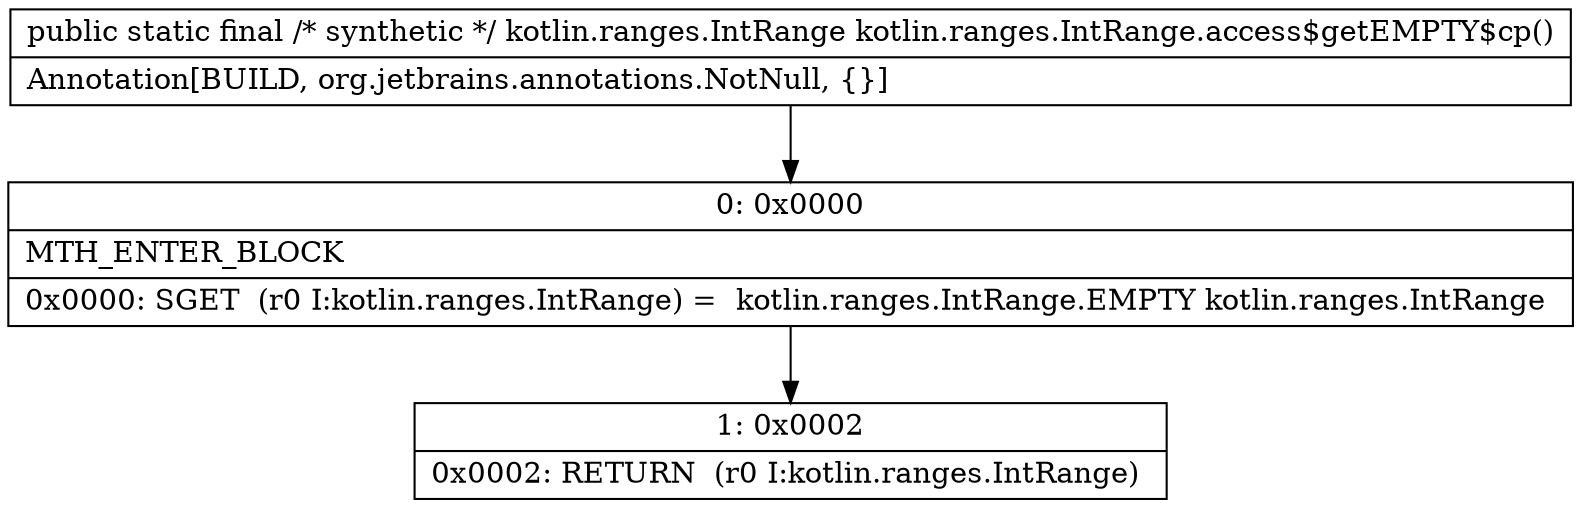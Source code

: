 digraph "CFG forkotlin.ranges.IntRange.access$getEMPTY$cp()Lkotlin\/ranges\/IntRange;" {
Node_0 [shape=record,label="{0\:\ 0x0000|MTH_ENTER_BLOCK\l|0x0000: SGET  (r0 I:kotlin.ranges.IntRange) =  kotlin.ranges.IntRange.EMPTY kotlin.ranges.IntRange \l}"];
Node_1 [shape=record,label="{1\:\ 0x0002|0x0002: RETURN  (r0 I:kotlin.ranges.IntRange) \l}"];
MethodNode[shape=record,label="{public static final \/* synthetic *\/ kotlin.ranges.IntRange kotlin.ranges.IntRange.access$getEMPTY$cp()  | Annotation[BUILD, org.jetbrains.annotations.NotNull, \{\}]\l}"];
MethodNode -> Node_0;
Node_0 -> Node_1;
}

